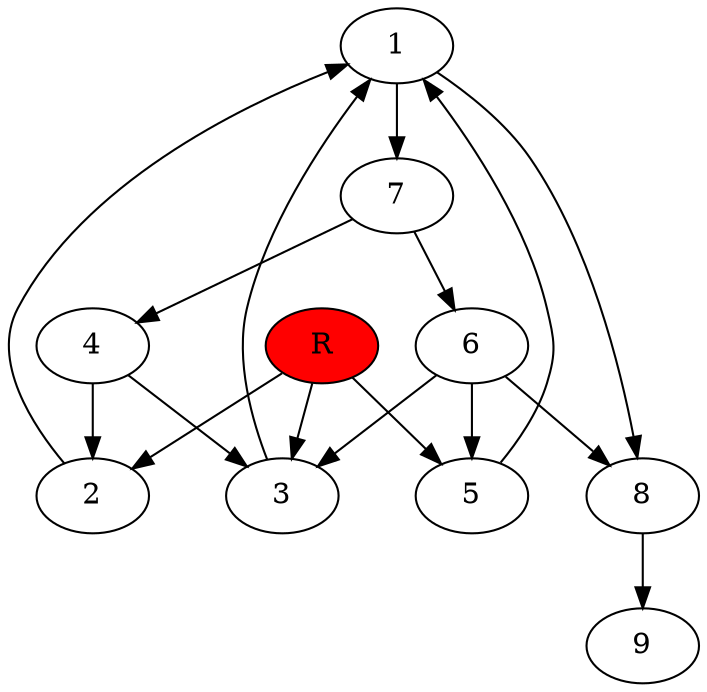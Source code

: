 digraph prb21014 {
	1
	2
	3
	4
	5
	6
	7
	8
	R [fillcolor="#ff0000" style=filled]
	1 -> 7
	1 -> 8
	2 -> 1
	3 -> 1
	4 -> 2
	4 -> 3
	5 -> 1
	6 -> 3
	6 -> 5
	6 -> 8
	7 -> 4
	7 -> 6
	8 -> 9
	R -> 2
	R -> 3
	R -> 5
}
